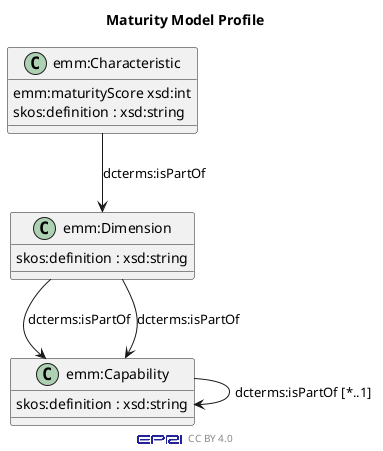 @startuml Maturity Model Profile

sprite $EPRI [376x77/16z] {
xTm5SYH144FHVm7T_xYBmJsGktP9FP7AGEEFUePfvZewChmUGoW--Zi6yP68eMNhpdgNT_lXBJLhTrAylDSDxyhb_x0VVuQKWFVbujt7dw28kp4Ow0xS5N5t
5kFTHnzMn3sGJ7KVkolY7cW6kflT5NBNQtT5t0FHMtLHo3q38ElSprrr3_swx-gYv91UlzQuZxVTwyxvELZLmmbtuGxgSBIg1nFgpjs9kCDX04jtZViS8Dgj
--d5BdVduzthNlUwrxtkTU_sZFpkTQ-x0kxTNvKoxgyv4-SY_z7TTnoOL-Cz3dnc-NDtINdtmF7tKm13T-NT9GNTPNKtiME-Bfoykpx2NGgxA-BkFijfO8-x
A-REr5rrztHDx7LtxZQmpNrkQs1Vv3vVlO5zv_OCANS0MBhz3WDtGtZPSG92xZoQq1MizkDY07Ft_2spdaSrdAq2HDovpAhpJT_aVgfSzrSe472lEmdtkfDm
hpjrhtlTwrxtkjUzxjsEh7lTkx_wVEfkk3RSE7Tsn_0qkU0iS9__fiaukznr6tVTrPq5pnTRu3u8GDq1jhZNdRe31BOawWwGSQyxTdVg3e1_Jx7kPnXIUsoQ
vRY9EzZTMU6E_RRXmOfZJwebvdvM7XYksAKEHDYltNFspCi9WL1MuHN_1
}

footer  <$EPRI,scale=0.12,color=darkblue>  CC BY 4.0

title Maturity Model Profile



class "emm:Characteristic" as char{
    emm:maturityScore xsd:int
    skos:definition : xsd:string
}


class "emm:Dimension" as Dimension {
    skos:definition : xsd:string
}


class "emm:Capability" as cap {
    skos:definition : xsd:string
}

cap --> cap : "dcterms:isPartOf [*..1]"

char --> Dimension : "dcterms:isPartOf"

Dimension --> cap : "dcterms:isPartOf"
Dimension --> cap :"dcterms:isPartOf"

@enduml